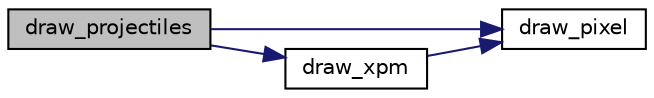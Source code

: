 digraph "draw_projectiles"
{
 // LATEX_PDF_SIZE
  edge [fontname="Helvetica",fontsize="10",labelfontname="Helvetica",labelfontsize="10"];
  node [fontname="Helvetica",fontsize="10",shape=record];
  rankdir="LR";
  Node1 [label="draw_projectiles",height=0.2,width=0.4,color="black", fillcolor="grey75", style="filled", fontcolor="black",tooltip="Draws all projectiles on the screen on the buffer used for double buffering."];
  Node1 -> Node2 [color="midnightblue",fontsize="10",style="solid",fontname="Helvetica"];
  Node2 [label="draw_pixel",height=0.2,width=0.4,color="black", fillcolor="white", style="filled",URL="$video_8c.html#ac4898edce27b7b51b297128384e113be",tooltip="//Function which draws one pixel on the screen with the desired color, in the desired buffer"];
  Node1 -> Node3 [color="midnightblue",fontsize="10",style="solid",fontname="Helvetica"];
  Node3 [label="draw_xpm",height=0.2,width=0.4,color="black", fillcolor="white", style="filled",URL="$sprite_8c.html#a432d4502a05a1025f30948e4dbcd88b2",tooltip="Draws an xpm according to some parameters."];
  Node3 -> Node2 [color="midnightblue",fontsize="10",style="solid",fontname="Helvetica"];
}
